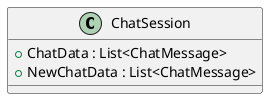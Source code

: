 @startuml
class ChatSession {
    + ChatData : List<ChatMessage>
    + NewChatData : List<ChatMessage>
}
@enduml
